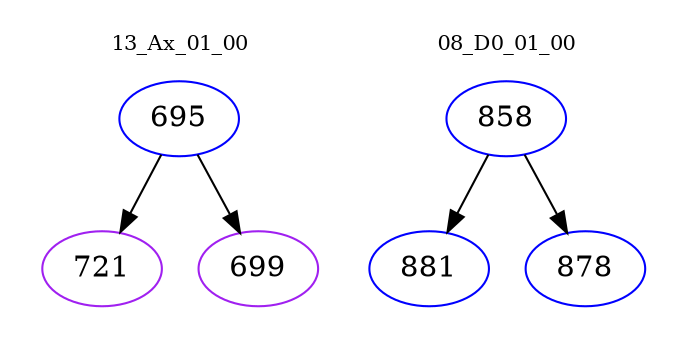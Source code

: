 digraph{
subgraph cluster_0 {
color = white
label = "13_Ax_01_00";
fontsize=10;
T0_695 [label="695", color="blue"]
T0_695 -> T0_721 [color="black"]
T0_721 [label="721", color="purple"]
T0_695 -> T0_699 [color="black"]
T0_699 [label="699", color="purple"]
}
subgraph cluster_1 {
color = white
label = "08_D0_01_00";
fontsize=10;
T1_858 [label="858", color="blue"]
T1_858 -> T1_881 [color="black"]
T1_881 [label="881", color="blue"]
T1_858 -> T1_878 [color="black"]
T1_878 [label="878", color="blue"]
}
}

